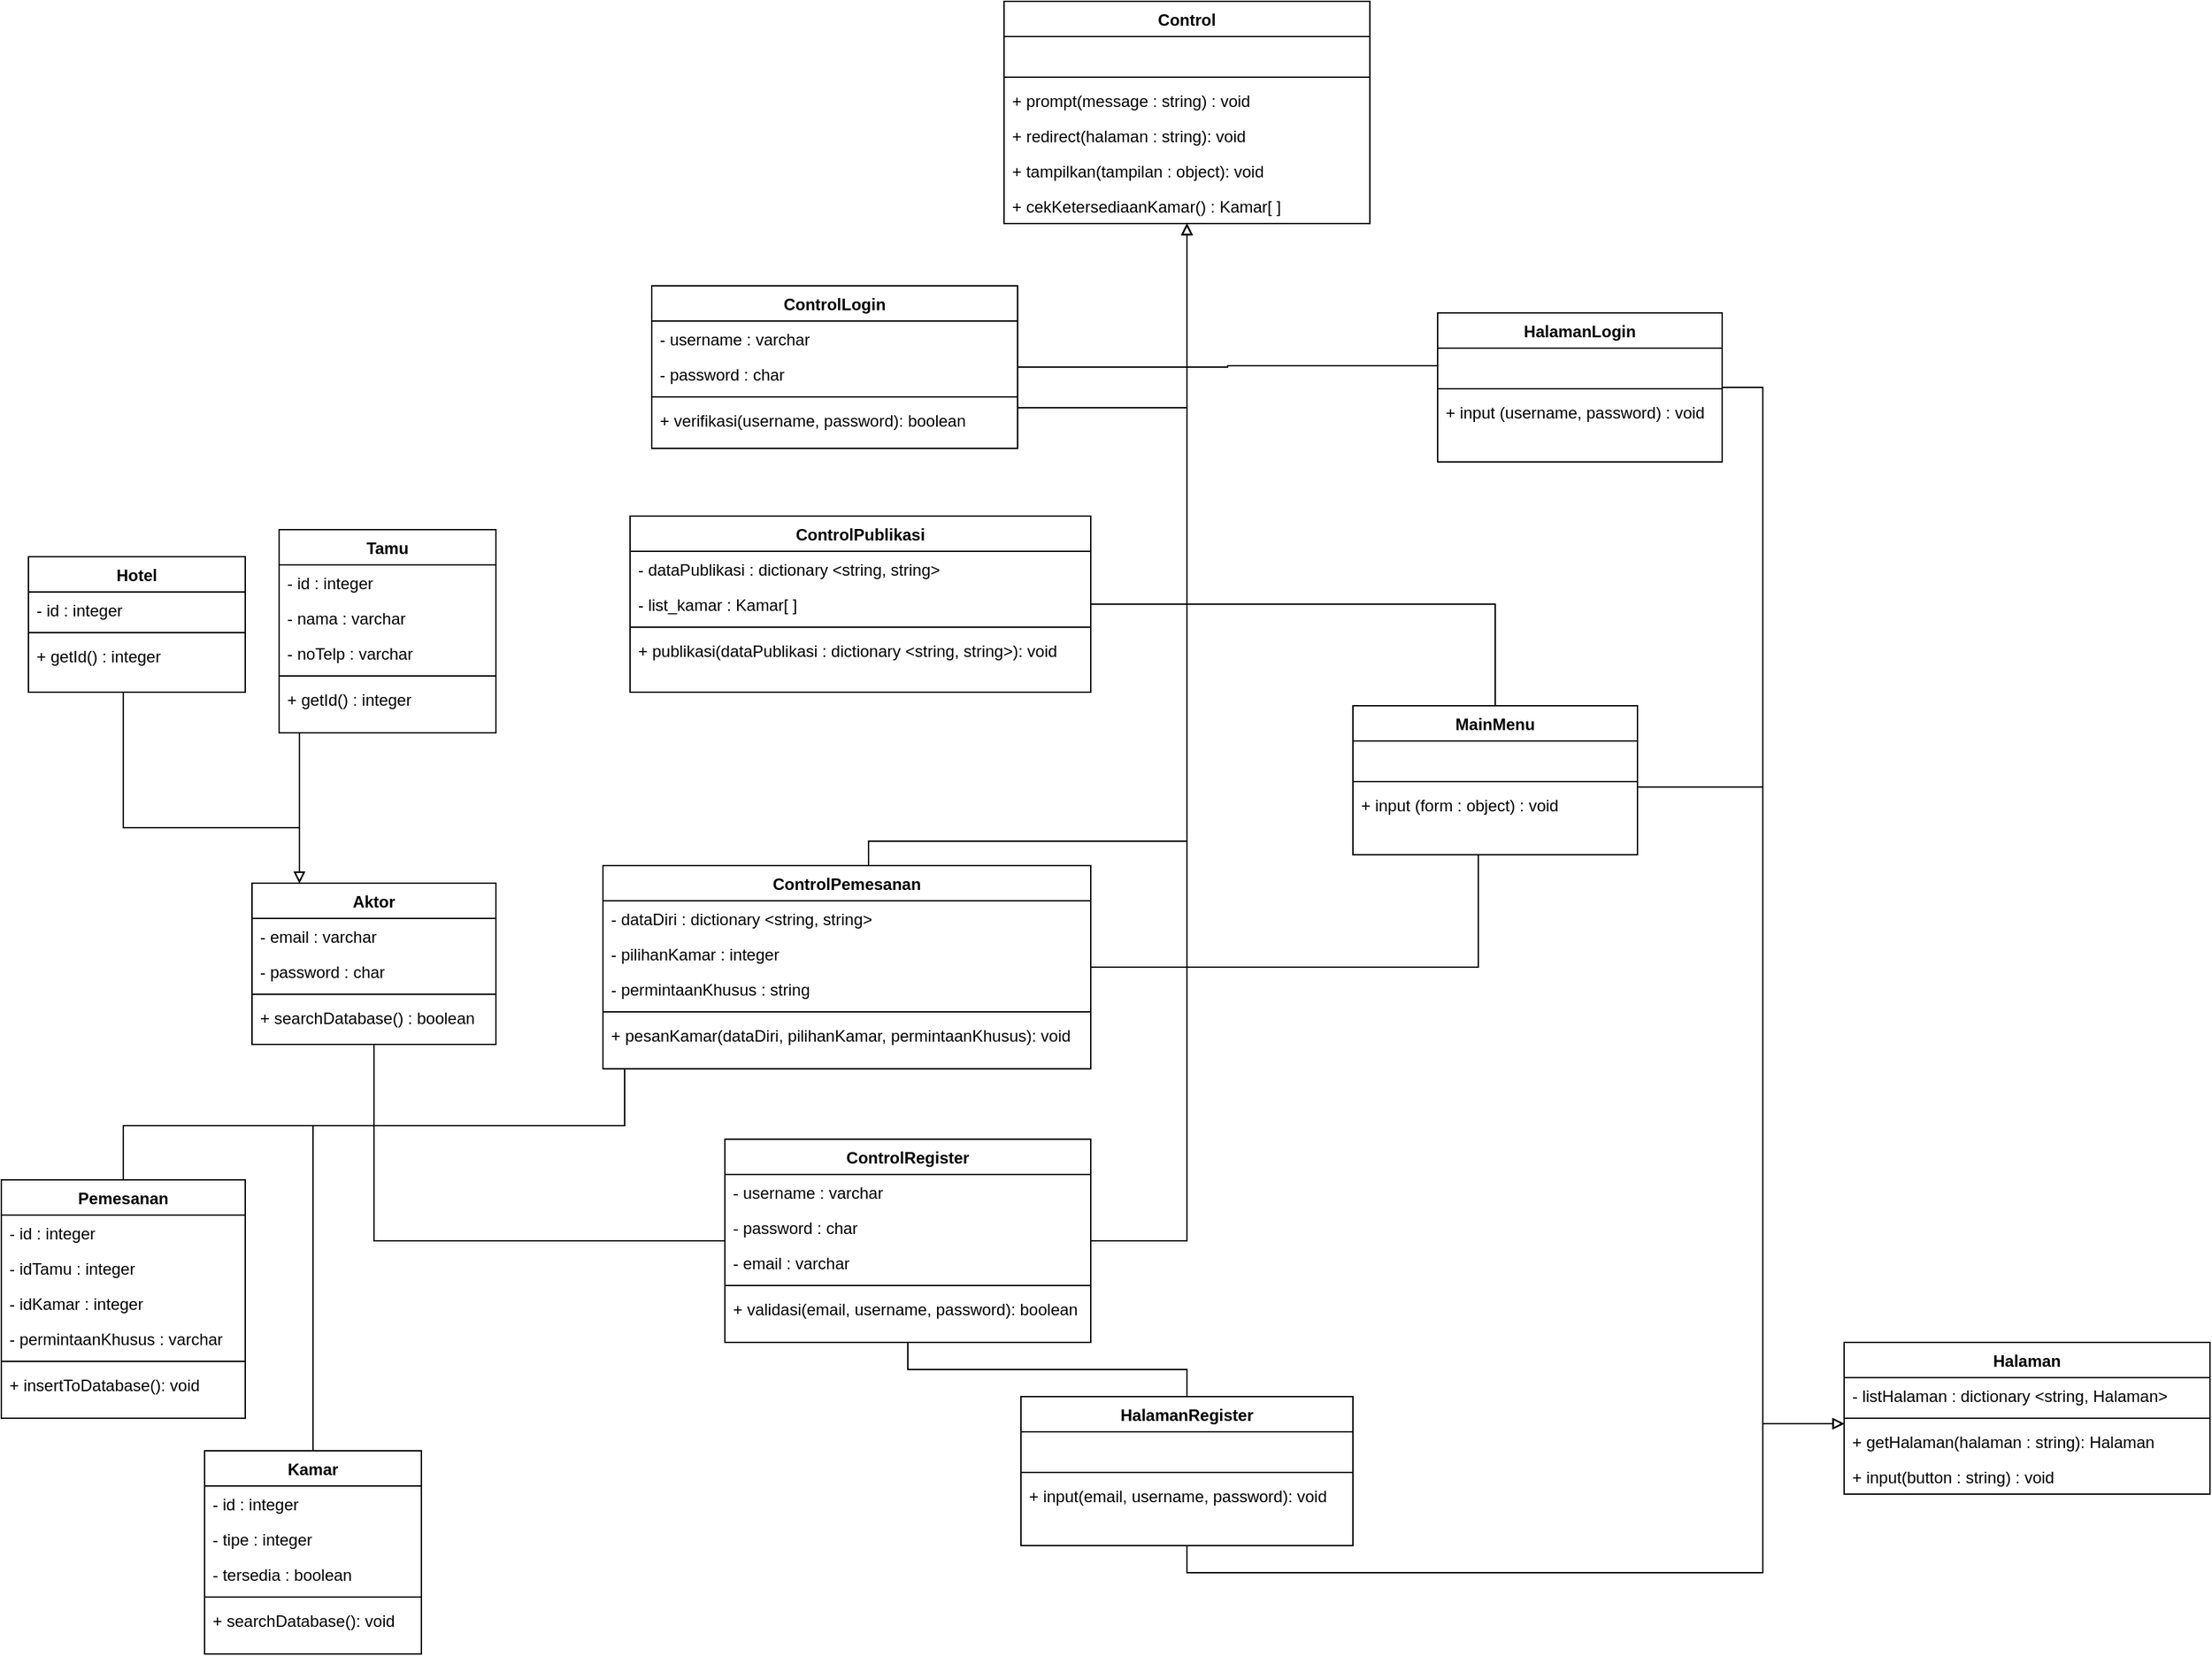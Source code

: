 <mxfile version="17.4.5" type="github">
  <diagram id="C5RBs43oDa-KdzZeNtuy" name="Page-1">
    <mxGraphModel dx="2605" dy="2079" grid="1" gridSize="10" guides="1" tooltips="1" connect="1" arrows="1" fold="1" page="1" pageScale="1" pageWidth="827" pageHeight="1169" math="0" shadow="0">
      <root>
        <mxCell id="WIyWlLk6GJQsqaUBKTNV-0" />
        <mxCell id="WIyWlLk6GJQsqaUBKTNV-1" parent="WIyWlLk6GJQsqaUBKTNV-0" />
        <mxCell id="Z2z3hZjMm0e_o0Y5_epf-26" style="edgeStyle=orthogonalEdgeStyle;rounded=0;orthogonalLoop=1;jettySize=auto;html=1;endArrow=none;endFill=0;" edge="1" parent="WIyWlLk6GJQsqaUBKTNV-1" source="zkfFHV4jXpPFQw0GAbJ--0" target="2ihDt4EkYm3BEc5J18N9-21">
          <mxGeometry relative="1" as="geometry">
            <Array as="points">
              <mxPoint x="65" y="315" />
            </Array>
          </mxGeometry>
        </mxCell>
        <mxCell id="zkfFHV4jXpPFQw0GAbJ--0" value="Aktor" style="swimlane;fontStyle=1;align=center;verticalAlign=top;childLayout=stackLayout;horizontal=1;startSize=26;horizontalStack=0;resizeParent=1;resizeLast=0;collapsible=1;marginBottom=0;rounded=0;shadow=0;strokeWidth=1;" parent="WIyWlLk6GJQsqaUBKTNV-1" vertex="1">
          <mxGeometry x="-25" y="51" width="180" height="119" as="geometry">
            <mxRectangle x="230" y="140" width="160" height="26" as="alternateBounds" />
          </mxGeometry>
        </mxCell>
        <mxCell id="zkfFHV4jXpPFQw0GAbJ--1" value="- email : varchar" style="text;align=left;verticalAlign=top;spacingLeft=4;spacingRight=4;overflow=hidden;rotatable=0;points=[[0,0.5],[1,0.5]];portConstraint=eastwest;" parent="zkfFHV4jXpPFQw0GAbJ--0" vertex="1">
          <mxGeometry y="26" width="180" height="26" as="geometry" />
        </mxCell>
        <mxCell id="zkfFHV4jXpPFQw0GAbJ--2" value="- password : char" style="text;align=left;verticalAlign=top;spacingLeft=4;spacingRight=4;overflow=hidden;rotatable=0;points=[[0,0.5],[1,0.5]];portConstraint=eastwest;rounded=0;shadow=0;html=0;" parent="zkfFHV4jXpPFQw0GAbJ--0" vertex="1">
          <mxGeometry y="52" width="180" height="26" as="geometry" />
        </mxCell>
        <mxCell id="zkfFHV4jXpPFQw0GAbJ--4" value="" style="line;html=1;strokeWidth=1;align=left;verticalAlign=middle;spacingTop=-1;spacingLeft=3;spacingRight=3;rotatable=0;labelPosition=right;points=[];portConstraint=eastwest;" parent="zkfFHV4jXpPFQw0GAbJ--0" vertex="1">
          <mxGeometry y="78" width="180" height="8" as="geometry" />
        </mxCell>
        <mxCell id="zkfFHV4jXpPFQw0GAbJ--5" value="+ searchDatabase() : boolean" style="text;align=left;verticalAlign=top;spacingLeft=4;spacingRight=4;overflow=hidden;rotatable=0;points=[[0,0.5],[1,0.5]];portConstraint=eastwest;" parent="zkfFHV4jXpPFQw0GAbJ--0" vertex="1">
          <mxGeometry y="86" width="180" height="26" as="geometry" />
        </mxCell>
        <mxCell id="2ihDt4EkYm3BEc5J18N9-20" style="edgeStyle=orthogonalEdgeStyle;rounded=0;orthogonalLoop=1;jettySize=auto;html=1;endArrow=block;endFill=0;" parent="WIyWlLk6GJQsqaUBKTNV-1" source="zkfFHV4jXpPFQw0GAbJ--13" target="zkfFHV4jXpPFQw0GAbJ--0" edge="1">
          <mxGeometry relative="1" as="geometry">
            <Array as="points">
              <mxPoint x="10" y="30" />
              <mxPoint x="10" y="30" />
            </Array>
          </mxGeometry>
        </mxCell>
        <mxCell id="zkfFHV4jXpPFQw0GAbJ--13" value="Tamu" style="swimlane;fontStyle=1;align=center;verticalAlign=top;childLayout=stackLayout;horizontal=1;startSize=26;horizontalStack=0;resizeParent=1;resizeLast=0;collapsible=1;marginBottom=0;rounded=0;shadow=0;strokeWidth=1;" parent="WIyWlLk6GJQsqaUBKTNV-1" vertex="1">
          <mxGeometry x="-5" y="-210.0" width="160" height="150" as="geometry">
            <mxRectangle x="340" y="380" width="170" height="26" as="alternateBounds" />
          </mxGeometry>
        </mxCell>
        <mxCell id="zkfFHV4jXpPFQw0GAbJ--14" value="- id : integer" style="text;align=left;verticalAlign=top;spacingLeft=4;spacingRight=4;overflow=hidden;rotatable=0;points=[[0,0.5],[1,0.5]];portConstraint=eastwest;" parent="zkfFHV4jXpPFQw0GAbJ--13" vertex="1">
          <mxGeometry y="26" width="160" height="26" as="geometry" />
        </mxCell>
        <mxCell id="Ca80WvJ0DW5EZiAlUuhT-8" value="- nama : varchar" style="text;align=left;verticalAlign=top;spacingLeft=4;spacingRight=4;overflow=hidden;rotatable=0;points=[[0,0.5],[1,0.5]];portConstraint=eastwest;" parent="zkfFHV4jXpPFQw0GAbJ--13" vertex="1">
          <mxGeometry y="52" width="160" height="26" as="geometry" />
        </mxCell>
        <mxCell id="Ca80WvJ0DW5EZiAlUuhT-2" value="- noTelp : varchar" style="text;align=left;verticalAlign=top;spacingLeft=4;spacingRight=4;overflow=hidden;rotatable=0;points=[[0,0.5],[1,0.5]];portConstraint=eastwest;" parent="zkfFHV4jXpPFQw0GAbJ--13" vertex="1">
          <mxGeometry y="78" width="160" height="26" as="geometry" />
        </mxCell>
        <mxCell id="zkfFHV4jXpPFQw0GAbJ--15" value="" style="line;html=1;strokeWidth=1;align=left;verticalAlign=middle;spacingTop=-1;spacingLeft=3;spacingRight=3;rotatable=0;labelPosition=right;points=[];portConstraint=eastwest;" parent="zkfFHV4jXpPFQw0GAbJ--13" vertex="1">
          <mxGeometry y="104" width="160" height="8" as="geometry" />
        </mxCell>
        <mxCell id="Ca80WvJ0DW5EZiAlUuhT-5" value="+ getId() : integer" style="text;align=left;verticalAlign=top;spacingLeft=4;spacingRight=4;overflow=hidden;rotatable=0;points=[[0,0.5],[1,0.5]];portConstraint=eastwest;" parent="zkfFHV4jXpPFQw0GAbJ--13" vertex="1">
          <mxGeometry y="112" width="160" height="26" as="geometry" />
        </mxCell>
        <mxCell id="Ca80WvJ0DW5EZiAlUuhT-9" value="Hotel" style="swimlane;fontStyle=1;align=center;verticalAlign=top;childLayout=stackLayout;horizontal=1;startSize=26;horizontalStack=0;resizeParent=1;resizeLast=0;collapsible=1;marginBottom=0;rounded=0;shadow=0;strokeWidth=1;" parent="WIyWlLk6GJQsqaUBKTNV-1" vertex="1">
          <mxGeometry x="-190" y="-190" width="160" height="100" as="geometry">
            <mxRectangle x="340" y="380" width="170" height="26" as="alternateBounds" />
          </mxGeometry>
        </mxCell>
        <mxCell id="Ca80WvJ0DW5EZiAlUuhT-10" value="- id : integer" style="text;align=left;verticalAlign=top;spacingLeft=4;spacingRight=4;overflow=hidden;rotatable=0;points=[[0,0.5],[1,0.5]];portConstraint=eastwest;" parent="Ca80WvJ0DW5EZiAlUuhT-9" vertex="1">
          <mxGeometry y="26" width="160" height="26" as="geometry" />
        </mxCell>
        <mxCell id="Ca80WvJ0DW5EZiAlUuhT-14" value="" style="line;html=1;strokeWidth=1;align=left;verticalAlign=middle;spacingTop=-1;spacingLeft=3;spacingRight=3;rotatable=0;labelPosition=right;points=[];portConstraint=eastwest;" parent="Ca80WvJ0DW5EZiAlUuhT-9" vertex="1">
          <mxGeometry y="52" width="160" height="8" as="geometry" />
        </mxCell>
        <mxCell id="Ca80WvJ0DW5EZiAlUuhT-15" value="+ getId() : integer" style="text;align=left;verticalAlign=top;spacingLeft=4;spacingRight=4;overflow=hidden;rotatable=0;points=[[0,0.5],[1,0.5]];portConstraint=eastwest;" parent="Ca80WvJ0DW5EZiAlUuhT-9" vertex="1">
          <mxGeometry y="60" width="160" height="26" as="geometry" />
        </mxCell>
        <mxCell id="2ihDt4EkYm3BEc5J18N9-59" style="edgeStyle=orthogonalEdgeStyle;rounded=0;orthogonalLoop=1;jettySize=auto;html=1;startArrow=none;startFill=0;endArrow=block;endFill=0;" parent="WIyWlLk6GJQsqaUBKTNV-1" source="2ihDt4EkYm3BEc5J18N9-0" target="2ihDt4EkYm3BEc5J18N9-52" edge="1">
          <mxGeometry relative="1" as="geometry">
            <Array as="points">
              <mxPoint x="665" y="-300" />
            </Array>
          </mxGeometry>
        </mxCell>
        <mxCell id="2ihDt4EkYm3BEc5J18N9-0" value="ControlLogin" style="swimlane;fontStyle=1;align=center;verticalAlign=top;childLayout=stackLayout;horizontal=1;startSize=26;horizontalStack=0;resizeParent=1;resizeLast=0;collapsible=1;marginBottom=0;rounded=0;shadow=0;strokeWidth=1;" parent="WIyWlLk6GJQsqaUBKTNV-1" vertex="1">
          <mxGeometry x="270" y="-390" width="270" height="120" as="geometry">
            <mxRectangle x="340" y="380" width="170" height="26" as="alternateBounds" />
          </mxGeometry>
        </mxCell>
        <mxCell id="2ihDt4EkYm3BEc5J18N9-1" value="- username : varchar" style="text;align=left;verticalAlign=top;spacingLeft=4;spacingRight=4;overflow=hidden;rotatable=0;points=[[0,0.5],[1,0.5]];portConstraint=eastwest;" parent="2ihDt4EkYm3BEc5J18N9-0" vertex="1">
          <mxGeometry y="26" width="270" height="26" as="geometry" />
        </mxCell>
        <mxCell id="2ihDt4EkYm3BEc5J18N9-2" value="- password : char" style="text;align=left;verticalAlign=top;spacingLeft=4;spacingRight=4;overflow=hidden;rotatable=0;points=[[0,0.5],[1,0.5]];portConstraint=eastwest;" parent="2ihDt4EkYm3BEc5J18N9-0" vertex="1">
          <mxGeometry y="52" width="270" height="26" as="geometry" />
        </mxCell>
        <mxCell id="2ihDt4EkYm3BEc5J18N9-5" value="" style="line;html=1;strokeWidth=1;align=left;verticalAlign=middle;spacingTop=-1;spacingLeft=3;spacingRight=3;rotatable=0;labelPosition=right;points=[];portConstraint=eastwest;" parent="2ihDt4EkYm3BEc5J18N9-0" vertex="1">
          <mxGeometry y="78" width="270" height="8" as="geometry" />
        </mxCell>
        <mxCell id="2ihDt4EkYm3BEc5J18N9-6" value="+ verifikasi(username, password): boolean" style="text;align=left;verticalAlign=top;spacingLeft=4;spacingRight=4;overflow=hidden;rotatable=0;points=[[0,0.5],[1,0.5]];portConstraint=eastwest;" parent="2ihDt4EkYm3BEc5J18N9-0" vertex="1">
          <mxGeometry y="86" width="270" height="26" as="geometry" />
        </mxCell>
        <mxCell id="2ihDt4EkYm3BEc5J18N9-21" value="ControlRegister" style="swimlane;fontStyle=1;align=center;verticalAlign=top;childLayout=stackLayout;horizontal=1;startSize=26;horizontalStack=0;resizeParent=1;resizeLast=0;collapsible=1;marginBottom=0;rounded=0;shadow=0;strokeWidth=1;" parent="WIyWlLk6GJQsqaUBKTNV-1" vertex="1">
          <mxGeometry x="324" y="240" width="270" height="150" as="geometry">
            <mxRectangle x="340" y="380" width="170" height="26" as="alternateBounds" />
          </mxGeometry>
        </mxCell>
        <mxCell id="2ihDt4EkYm3BEc5J18N9-22" value="- username : varchar" style="text;align=left;verticalAlign=top;spacingLeft=4;spacingRight=4;overflow=hidden;rotatable=0;points=[[0,0.5],[1,0.5]];portConstraint=eastwest;" parent="2ihDt4EkYm3BEc5J18N9-21" vertex="1">
          <mxGeometry y="26" width="270" height="26" as="geometry" />
        </mxCell>
        <mxCell id="2ihDt4EkYm3BEc5J18N9-23" value="- password : char" style="text;align=left;verticalAlign=top;spacingLeft=4;spacingRight=4;overflow=hidden;rotatable=0;points=[[0,0.5],[1,0.5]];portConstraint=eastwest;" parent="2ihDt4EkYm3BEc5J18N9-21" vertex="1">
          <mxGeometry y="52" width="270" height="26" as="geometry" />
        </mxCell>
        <mxCell id="2ihDt4EkYm3BEc5J18N9-82" value="- email : varchar" style="text;align=left;verticalAlign=top;spacingLeft=4;spacingRight=4;overflow=hidden;rotatable=0;points=[[0,0.5],[1,0.5]];portConstraint=eastwest;" parent="2ihDt4EkYm3BEc5J18N9-21" vertex="1">
          <mxGeometry y="78" width="270" height="26" as="geometry" />
        </mxCell>
        <mxCell id="2ihDt4EkYm3BEc5J18N9-24" value="" style="line;html=1;strokeWidth=1;align=left;verticalAlign=middle;spacingTop=-1;spacingLeft=3;spacingRight=3;rotatable=0;labelPosition=right;points=[];portConstraint=eastwest;" parent="2ihDt4EkYm3BEc5J18N9-21" vertex="1">
          <mxGeometry y="104" width="270" height="8" as="geometry" />
        </mxCell>
        <mxCell id="2ihDt4EkYm3BEc5J18N9-25" value="+ validasi(email, username, password): boolean" style="text;align=left;verticalAlign=top;spacingLeft=4;spacingRight=4;overflow=hidden;rotatable=0;points=[[0,0.5],[1,0.5]];portConstraint=eastwest;" parent="2ihDt4EkYm3BEc5J18N9-21" vertex="1">
          <mxGeometry y="112" width="270" height="26" as="geometry" />
        </mxCell>
        <mxCell id="2ihDt4EkYm3BEc5J18N9-28" value="Halaman" style="swimlane;fontStyle=1;align=center;verticalAlign=top;childLayout=stackLayout;horizontal=1;startSize=26;horizontalStack=0;resizeParent=1;resizeLast=0;collapsible=1;marginBottom=0;rounded=0;shadow=0;strokeWidth=1;" parent="WIyWlLk6GJQsqaUBKTNV-1" vertex="1">
          <mxGeometry x="1150" y="390" width="270" height="112" as="geometry">
            <mxRectangle x="340" y="380" width="170" height="26" as="alternateBounds" />
          </mxGeometry>
        </mxCell>
        <mxCell id="2ihDt4EkYm3BEc5J18N9-29" value="- listHalaman : dictionary &lt;string, Halaman&gt;" style="text;align=left;verticalAlign=top;spacingLeft=4;spacingRight=4;overflow=hidden;rotatable=0;points=[[0,0.5],[1,0.5]];portConstraint=eastwest;" parent="2ihDt4EkYm3BEc5J18N9-28" vertex="1">
          <mxGeometry y="26" width="270" height="26" as="geometry" />
        </mxCell>
        <mxCell id="2ihDt4EkYm3BEc5J18N9-31" value="" style="line;html=1;strokeWidth=1;align=left;verticalAlign=middle;spacingTop=-1;spacingLeft=3;spacingRight=3;rotatable=0;labelPosition=right;points=[];portConstraint=eastwest;" parent="2ihDt4EkYm3BEc5J18N9-28" vertex="1">
          <mxGeometry y="52" width="270" height="8" as="geometry" />
        </mxCell>
        <mxCell id="2ihDt4EkYm3BEc5J18N9-32" value="+ getHalaman(halaman : string): Halaman" style="text;align=left;verticalAlign=top;spacingLeft=4;spacingRight=4;overflow=hidden;rotatable=0;points=[[0,0.5],[1,0.5]];portConstraint=eastwest;" parent="2ihDt4EkYm3BEc5J18N9-28" vertex="1">
          <mxGeometry y="60" width="270" height="26" as="geometry" />
        </mxCell>
        <mxCell id="Z2z3hZjMm0e_o0Y5_epf-3" value="+ input(button : string) : void" style="text;align=left;verticalAlign=top;spacingLeft=4;spacingRight=4;overflow=hidden;rotatable=0;points=[[0,0.5],[1,0.5]];portConstraint=eastwest;" vertex="1" parent="2ihDt4EkYm3BEc5J18N9-28">
          <mxGeometry y="86" width="270" height="26" as="geometry" />
        </mxCell>
        <mxCell id="Z2z3hZjMm0e_o0Y5_epf-34" style="edgeStyle=orthogonalEdgeStyle;rounded=0;orthogonalLoop=1;jettySize=auto;html=1;endArrow=block;endFill=0;" edge="1" parent="WIyWlLk6GJQsqaUBKTNV-1" source="2ihDt4EkYm3BEc5J18N9-36" target="2ihDt4EkYm3BEc5J18N9-28">
          <mxGeometry relative="1" as="geometry">
            <Array as="points">
              <mxPoint x="1090" y="-315" />
              <mxPoint x="1090" y="450" />
            </Array>
          </mxGeometry>
        </mxCell>
        <mxCell id="2ihDt4EkYm3BEc5J18N9-36" value="HalamanLogin" style="swimlane;fontStyle=1;align=center;verticalAlign=top;childLayout=stackLayout;horizontal=1;startSize=26;horizontalStack=0;resizeParent=1;resizeLast=0;collapsible=1;marginBottom=0;rounded=0;shadow=0;strokeWidth=1;" parent="WIyWlLk6GJQsqaUBKTNV-1" vertex="1">
          <mxGeometry x="850" y="-370" width="210" height="110" as="geometry">
            <mxRectangle x="340" y="380" width="170" height="26" as="alternateBounds" />
          </mxGeometry>
        </mxCell>
        <mxCell id="2ihDt4EkYm3BEc5J18N9-37" value=" " style="text;align=left;verticalAlign=top;spacingLeft=4;spacingRight=4;overflow=hidden;rotatable=0;points=[[0,0.5],[1,0.5]];portConstraint=eastwest;" parent="2ihDt4EkYm3BEc5J18N9-36" vertex="1">
          <mxGeometry y="26" width="210" height="26" as="geometry" />
        </mxCell>
        <mxCell id="2ihDt4EkYm3BEc5J18N9-38" value="" style="line;html=1;strokeWidth=1;align=left;verticalAlign=middle;spacingTop=-1;spacingLeft=3;spacingRight=3;rotatable=0;labelPosition=right;points=[];portConstraint=eastwest;" parent="2ihDt4EkYm3BEc5J18N9-36" vertex="1">
          <mxGeometry y="52" width="210" height="8" as="geometry" />
        </mxCell>
        <mxCell id="2ihDt4EkYm3BEc5J18N9-39" value="+ input (username, password) : void" style="text;align=left;verticalAlign=top;spacingLeft=4;spacingRight=4;overflow=hidden;rotatable=0;points=[[0,0.5],[1,0.5]];portConstraint=eastwest;" parent="2ihDt4EkYm3BEc5J18N9-36" vertex="1">
          <mxGeometry y="60" width="210" height="26" as="geometry" />
        </mxCell>
        <mxCell id="2ihDt4EkYm3BEc5J18N9-45" style="edgeStyle=orthogonalEdgeStyle;rounded=0;orthogonalLoop=1;jettySize=auto;html=1;startArrow=block;startFill=0;endArrow=none;endFill=0;" parent="WIyWlLk6GJQsqaUBKTNV-1" source="2ihDt4EkYm3BEc5J18N9-28" target="Z2z3hZjMm0e_o0Y5_epf-8" edge="1">
          <mxGeometry relative="1" as="geometry">
            <mxPoint x="1385" y="350" as="targetPoint" />
            <mxPoint x="1170" y="570" as="sourcePoint" />
            <Array as="points">
              <mxPoint x="1090" y="450" />
              <mxPoint x="1090" y="560" />
              <mxPoint x="665" y="560" />
            </Array>
          </mxGeometry>
        </mxCell>
        <mxCell id="2ihDt4EkYm3BEc5J18N9-50" style="edgeStyle=orthogonalEdgeStyle;rounded=0;orthogonalLoop=1;jettySize=auto;html=1;startArrow=block;startFill=0;endArrow=none;endFill=0;" parent="WIyWlLk6GJQsqaUBKTNV-1" source="2ihDt4EkYm3BEc5J18N9-28" target="Z2z3hZjMm0e_o0Y5_epf-4" edge="1">
          <mxGeometry relative="1" as="geometry">
            <mxPoint x="1205" y="350" as="targetPoint" />
            <mxPoint x="1210" y="540" as="sourcePoint" />
            <Array as="points">
              <mxPoint x="1090" y="450" />
              <mxPoint x="1090" y="-20" />
            </Array>
          </mxGeometry>
        </mxCell>
        <mxCell id="2ihDt4EkYm3BEc5J18N9-52" value="Control" style="swimlane;fontStyle=1;align=center;verticalAlign=top;childLayout=stackLayout;horizontal=1;startSize=26;horizontalStack=0;resizeParent=1;resizeLast=0;collapsible=1;marginBottom=0;rounded=0;shadow=0;strokeWidth=1;" parent="WIyWlLk6GJQsqaUBKTNV-1" vertex="1">
          <mxGeometry x="530" y="-600" width="270" height="164" as="geometry">
            <mxRectangle x="340" y="380" width="170" height="26" as="alternateBounds" />
          </mxGeometry>
        </mxCell>
        <mxCell id="2ihDt4EkYm3BEc5J18N9-53" value=" " style="text;align=left;verticalAlign=top;spacingLeft=4;spacingRight=4;overflow=hidden;rotatable=0;points=[[0,0.5],[1,0.5]];portConstraint=eastwest;" parent="2ihDt4EkYm3BEc5J18N9-52" vertex="1">
          <mxGeometry y="26" width="270" height="26" as="geometry" />
        </mxCell>
        <mxCell id="2ihDt4EkYm3BEc5J18N9-55" value="" style="line;html=1;strokeWidth=1;align=left;verticalAlign=middle;spacingTop=-1;spacingLeft=3;spacingRight=3;rotatable=0;labelPosition=right;points=[];portConstraint=eastwest;" parent="2ihDt4EkYm3BEc5J18N9-52" vertex="1">
          <mxGeometry y="52" width="270" height="8" as="geometry" />
        </mxCell>
        <mxCell id="2ihDt4EkYm3BEc5J18N9-57" value="+ prompt(message : string) : void" style="text;align=left;verticalAlign=top;spacingLeft=4;spacingRight=4;overflow=hidden;rotatable=0;points=[[0,0.5],[1,0.5]];portConstraint=eastwest;" parent="2ihDt4EkYm3BEc5J18N9-52" vertex="1">
          <mxGeometry y="60" width="270" height="26" as="geometry" />
        </mxCell>
        <mxCell id="Z2z3hZjMm0e_o0Y5_epf-1" value="+ redirect(halaman : string): void" style="text;align=left;verticalAlign=top;spacingLeft=4;spacingRight=4;overflow=hidden;rotatable=0;points=[[0,0.5],[1,0.5]];portConstraint=eastwest;" vertex="1" parent="2ihDt4EkYm3BEc5J18N9-52">
          <mxGeometry y="86" width="270" height="26" as="geometry" />
        </mxCell>
        <mxCell id="Z2z3hZjMm0e_o0Y5_epf-0" value="+ tampilkan(tampilan : object): void" style="text;align=left;verticalAlign=top;spacingLeft=4;spacingRight=4;overflow=hidden;rotatable=0;points=[[0,0.5],[1,0.5]];portConstraint=eastwest;" vertex="1" parent="2ihDt4EkYm3BEc5J18N9-52">
          <mxGeometry y="112" width="270" height="26" as="geometry" />
        </mxCell>
        <mxCell id="2ihDt4EkYm3BEc5J18N9-58" value="+ cekKetersediaanKamar() : Kamar[ ]" style="text;align=left;verticalAlign=top;spacingLeft=4;spacingRight=4;overflow=hidden;rotatable=0;points=[[0,0.5],[1,0.5]];portConstraint=eastwest;" parent="2ihDt4EkYm3BEc5J18N9-52" vertex="1">
          <mxGeometry y="138" width="270" height="26" as="geometry" />
        </mxCell>
        <mxCell id="Z2z3hZjMm0e_o0Y5_epf-36" style="edgeStyle=elbowEdgeStyle;rounded=0;orthogonalLoop=1;jettySize=auto;elbow=vertical;html=1;endArrow=none;endFill=0;" edge="1" parent="WIyWlLk6GJQsqaUBKTNV-1" source="2ihDt4EkYm3BEc5J18N9-60" target="Z2z3hZjMm0e_o0Y5_epf-20">
          <mxGeometry relative="1" as="geometry">
            <Array as="points">
              <mxPoint x="250" y="230" />
              <mxPoint x="170" y="550" />
              <mxPoint x="240" y="350" />
              <mxPoint x="280" y="220" />
              <mxPoint x="240" y="220" />
            </Array>
          </mxGeometry>
        </mxCell>
        <mxCell id="Z2z3hZjMm0e_o0Y5_epf-37" style="edgeStyle=elbowEdgeStyle;rounded=0;orthogonalLoop=1;jettySize=auto;elbow=vertical;html=1;endArrow=none;endFill=0;" edge="1" parent="WIyWlLk6GJQsqaUBKTNV-1" source="2ihDt4EkYm3BEc5J18N9-60" target="Z2z3hZjMm0e_o0Y5_epf-13">
          <mxGeometry relative="1" as="geometry">
            <Array as="points">
              <mxPoint x="250" y="230" />
              <mxPoint x="210" y="230" />
              <mxPoint x="240" y="350" />
              <mxPoint x="50" y="350" />
              <mxPoint x="280" y="220" />
              <mxPoint x="50" y="340" />
              <mxPoint x="230" y="220" />
            </Array>
          </mxGeometry>
        </mxCell>
        <mxCell id="2ihDt4EkYm3BEc5J18N9-60" value="ControlPemesanan" style="swimlane;fontStyle=1;align=center;verticalAlign=top;childLayout=stackLayout;horizontal=1;startSize=26;horizontalStack=0;resizeParent=1;resizeLast=0;collapsible=1;marginBottom=0;rounded=0;shadow=0;strokeWidth=1;" parent="WIyWlLk6GJQsqaUBKTNV-1" vertex="1">
          <mxGeometry x="234" y="38" width="360" height="150" as="geometry">
            <mxRectangle x="340" y="380" width="170" height="26" as="alternateBounds" />
          </mxGeometry>
        </mxCell>
        <mxCell id="2ihDt4EkYm3BEc5J18N9-61" value="- dataDiri : dictionary &lt;string, string&gt;" style="text;align=left;verticalAlign=top;spacingLeft=4;spacingRight=4;overflow=hidden;rotatable=0;points=[[0,0.5],[1,0.5]];portConstraint=eastwest;" parent="2ihDt4EkYm3BEc5J18N9-60" vertex="1">
          <mxGeometry y="26" width="360" height="26" as="geometry" />
        </mxCell>
        <mxCell id="2ihDt4EkYm3BEc5J18N9-62" value="- pilihanKamar : integer" style="text;align=left;verticalAlign=top;spacingLeft=4;spacingRight=4;overflow=hidden;rotatable=0;points=[[0,0.5],[1,0.5]];portConstraint=eastwest;" parent="2ihDt4EkYm3BEc5J18N9-60" vertex="1">
          <mxGeometry y="52" width="360" height="26" as="geometry" />
        </mxCell>
        <mxCell id="Z2z3hZjMm0e_o0Y5_epf-2" value="- permintaanKhusus : string" style="text;align=left;verticalAlign=top;spacingLeft=4;spacingRight=4;overflow=hidden;rotatable=0;points=[[0,0.5],[1,0.5]];portConstraint=eastwest;" vertex="1" parent="2ihDt4EkYm3BEc5J18N9-60">
          <mxGeometry y="78" width="360" height="26" as="geometry" />
        </mxCell>
        <mxCell id="2ihDt4EkYm3BEc5J18N9-63" value="" style="line;html=1;strokeWidth=1;align=left;verticalAlign=middle;spacingTop=-1;spacingLeft=3;spacingRight=3;rotatable=0;labelPosition=right;points=[];portConstraint=eastwest;" parent="2ihDt4EkYm3BEc5J18N9-60" vertex="1">
          <mxGeometry y="104" width="360" height="8" as="geometry" />
        </mxCell>
        <mxCell id="2ihDt4EkYm3BEc5J18N9-64" value="+ pesanKamar(dataDiri, pilihanKamar, permintaanKhusus): void" style="text;align=left;verticalAlign=top;spacingLeft=4;spacingRight=4;overflow=hidden;rotatable=0;points=[[0,0.5],[1,0.5]];portConstraint=eastwest;" parent="2ihDt4EkYm3BEc5J18N9-60" vertex="1">
          <mxGeometry y="112" width="360" height="26" as="geometry" />
        </mxCell>
        <mxCell id="2ihDt4EkYm3BEc5J18N9-67" style="edgeStyle=orthogonalEdgeStyle;rounded=0;orthogonalLoop=1;jettySize=auto;html=1;startArrow=none;startFill=0;endArrow=block;endFill=0;" parent="WIyWlLk6GJQsqaUBKTNV-1" source="2ihDt4EkYm3BEc5J18N9-21" target="2ihDt4EkYm3BEc5J18N9-52" edge="1">
          <mxGeometry relative="1" as="geometry">
            <mxPoint x="405.059" y="130" as="sourcePoint" />
            <mxPoint x="660" y="82.5" as="targetPoint" />
            <Array as="points">
              <mxPoint x="665" y="315" />
            </Array>
          </mxGeometry>
        </mxCell>
        <mxCell id="2ihDt4EkYm3BEc5J18N9-70" style="edgeStyle=orthogonalEdgeStyle;rounded=0;orthogonalLoop=1;jettySize=auto;html=1;startArrow=none;startFill=0;endArrow=block;endFill=0;" parent="WIyWlLk6GJQsqaUBKTNV-1" source="2ihDt4EkYm3BEc5J18N9-60" target="2ihDt4EkYm3BEc5J18N9-52" edge="1">
          <mxGeometry relative="1" as="geometry">
            <mxPoint x="702" y="130" as="sourcePoint" />
            <mxPoint x="660" y="82.5" as="targetPoint" />
            <Array as="points">
              <mxPoint x="430" y="20" />
              <mxPoint x="665" y="20" />
            </Array>
          </mxGeometry>
        </mxCell>
        <mxCell id="Z2z3hZjMm0e_o0Y5_epf-33" style="edgeStyle=orthogonalEdgeStyle;rounded=0;orthogonalLoop=1;jettySize=auto;html=1;endArrow=none;endFill=0;" edge="1" parent="WIyWlLk6GJQsqaUBKTNV-1" source="2ihDt4EkYm3BEc5J18N9-72" target="Z2z3hZjMm0e_o0Y5_epf-4">
          <mxGeometry relative="1" as="geometry" />
        </mxCell>
        <mxCell id="2ihDt4EkYm3BEc5J18N9-72" value="ControlPublikasi" style="swimlane;fontStyle=1;align=center;verticalAlign=top;childLayout=stackLayout;horizontal=1;startSize=26;horizontalStack=0;resizeParent=1;resizeLast=0;collapsible=1;marginBottom=0;rounded=0;shadow=0;strokeWidth=1;" parent="WIyWlLk6GJQsqaUBKTNV-1" vertex="1">
          <mxGeometry x="254" y="-220" width="340" height="130" as="geometry">
            <mxRectangle x="340" y="380" width="170" height="26" as="alternateBounds" />
          </mxGeometry>
        </mxCell>
        <mxCell id="2ihDt4EkYm3BEc5J18N9-73" value="- dataPublikasi : dictionary &lt;string, string&gt;" style="text;align=left;verticalAlign=top;spacingLeft=4;spacingRight=4;overflow=hidden;rotatable=0;points=[[0,0.5],[1,0.5]];portConstraint=eastwest;" parent="2ihDt4EkYm3BEc5J18N9-72" vertex="1">
          <mxGeometry y="26" width="340" height="26" as="geometry" />
        </mxCell>
        <mxCell id="2ihDt4EkYm3BEc5J18N9-74" value="- list_kamar : Kamar[ ]" style="text;align=left;verticalAlign=top;spacingLeft=4;spacingRight=4;overflow=hidden;rotatable=0;points=[[0,0.5],[1,0.5]];portConstraint=eastwest;" parent="2ihDt4EkYm3BEc5J18N9-72" vertex="1">
          <mxGeometry y="52" width="340" height="26" as="geometry" />
        </mxCell>
        <mxCell id="2ihDt4EkYm3BEc5J18N9-75" value="" style="line;html=1;strokeWidth=1;align=left;verticalAlign=middle;spacingTop=-1;spacingLeft=3;spacingRight=3;rotatable=0;labelPosition=right;points=[];portConstraint=eastwest;" parent="2ihDt4EkYm3BEc5J18N9-72" vertex="1">
          <mxGeometry y="78" width="340" height="8" as="geometry" />
        </mxCell>
        <mxCell id="2ihDt4EkYm3BEc5J18N9-77" value="+ publikasi(dataPublikasi : dictionary &lt;string, string&gt;): void" style="text;align=left;verticalAlign=top;spacingLeft=4;spacingRight=4;overflow=hidden;rotatable=0;points=[[0,0.5],[1,0.5]];portConstraint=eastwest;" parent="2ihDt4EkYm3BEc5J18N9-72" vertex="1">
          <mxGeometry y="86" width="340" height="26" as="geometry" />
        </mxCell>
        <mxCell id="2ihDt4EkYm3BEc5J18N9-79" style="edgeStyle=orthogonalEdgeStyle;rounded=0;orthogonalLoop=1;jettySize=auto;html=1;startArrow=none;startFill=0;endArrow=block;endFill=0;" parent="WIyWlLk6GJQsqaUBKTNV-1" source="2ihDt4EkYm3BEc5J18N9-72" target="2ihDt4EkYm3BEc5J18N9-52" edge="1">
          <mxGeometry relative="1" as="geometry">
            <mxPoint x="910" y="0.5" as="sourcePoint" />
            <mxPoint x="795" y="0.5" as="targetPoint" />
            <Array as="points">
              <mxPoint x="665" y="-155" />
            </Array>
          </mxGeometry>
        </mxCell>
        <mxCell id="Z2z3hZjMm0e_o0Y5_epf-31" style="edgeStyle=orthogonalEdgeStyle;rounded=0;orthogonalLoop=1;jettySize=auto;html=1;endArrow=none;endFill=0;" edge="1" parent="WIyWlLk6GJQsqaUBKTNV-1" source="Z2z3hZjMm0e_o0Y5_epf-4" target="2ihDt4EkYm3BEc5J18N9-60">
          <mxGeometry relative="1" as="geometry">
            <Array as="points">
              <mxPoint x="880" y="113" />
            </Array>
          </mxGeometry>
        </mxCell>
        <mxCell id="Z2z3hZjMm0e_o0Y5_epf-4" value="MainMenu" style="swimlane;fontStyle=1;align=center;verticalAlign=top;childLayout=stackLayout;horizontal=1;startSize=26;horizontalStack=0;resizeParent=1;resizeLast=0;collapsible=1;marginBottom=0;rounded=0;shadow=0;strokeWidth=1;" vertex="1" parent="WIyWlLk6GJQsqaUBKTNV-1">
          <mxGeometry x="787.5" y="-80" width="210" height="110" as="geometry">
            <mxRectangle x="340" y="380" width="170" height="26" as="alternateBounds" />
          </mxGeometry>
        </mxCell>
        <mxCell id="Z2z3hZjMm0e_o0Y5_epf-5" value=" " style="text;align=left;verticalAlign=top;spacingLeft=4;spacingRight=4;overflow=hidden;rotatable=0;points=[[0,0.5],[1,0.5]];portConstraint=eastwest;" vertex="1" parent="Z2z3hZjMm0e_o0Y5_epf-4">
          <mxGeometry y="26" width="210" height="26" as="geometry" />
        </mxCell>
        <mxCell id="Z2z3hZjMm0e_o0Y5_epf-6" value="" style="line;html=1;strokeWidth=1;align=left;verticalAlign=middle;spacingTop=-1;spacingLeft=3;spacingRight=3;rotatable=0;labelPosition=right;points=[];portConstraint=eastwest;" vertex="1" parent="Z2z3hZjMm0e_o0Y5_epf-4">
          <mxGeometry y="52" width="210" height="8" as="geometry" />
        </mxCell>
        <mxCell id="Z2z3hZjMm0e_o0Y5_epf-7" value="+ input (form : object) : void" style="text;align=left;verticalAlign=top;spacingLeft=4;spacingRight=4;overflow=hidden;rotatable=0;points=[[0,0.5],[1,0.5]];portConstraint=eastwest;" vertex="1" parent="Z2z3hZjMm0e_o0Y5_epf-4">
          <mxGeometry y="60" width="210" height="26" as="geometry" />
        </mxCell>
        <mxCell id="Z2z3hZjMm0e_o0Y5_epf-30" style="edgeStyle=orthogonalEdgeStyle;rounded=0;orthogonalLoop=1;jettySize=auto;html=1;endArrow=none;endFill=0;" edge="1" parent="WIyWlLk6GJQsqaUBKTNV-1" source="Z2z3hZjMm0e_o0Y5_epf-8" target="2ihDt4EkYm3BEc5J18N9-21">
          <mxGeometry relative="1" as="geometry" />
        </mxCell>
        <mxCell id="Z2z3hZjMm0e_o0Y5_epf-8" value="HalamanRegister" style="swimlane;fontStyle=1;align=center;verticalAlign=top;childLayout=stackLayout;horizontal=1;startSize=26;horizontalStack=0;resizeParent=1;resizeLast=0;collapsible=1;marginBottom=0;rounded=0;shadow=0;strokeWidth=1;" vertex="1" parent="WIyWlLk6GJQsqaUBKTNV-1">
          <mxGeometry x="542.5" y="430" width="245" height="110" as="geometry">
            <mxRectangle x="340" y="380" width="170" height="26" as="alternateBounds" />
          </mxGeometry>
        </mxCell>
        <mxCell id="Z2z3hZjMm0e_o0Y5_epf-9" value=" " style="text;align=left;verticalAlign=top;spacingLeft=4;spacingRight=4;overflow=hidden;rotatable=0;points=[[0,0.5],[1,0.5]];portConstraint=eastwest;" vertex="1" parent="Z2z3hZjMm0e_o0Y5_epf-8">
          <mxGeometry y="26" width="245" height="26" as="geometry" />
        </mxCell>
        <mxCell id="Z2z3hZjMm0e_o0Y5_epf-10" value="" style="line;html=1;strokeWidth=1;align=left;verticalAlign=middle;spacingTop=-1;spacingLeft=3;spacingRight=3;rotatable=0;labelPosition=right;points=[];portConstraint=eastwest;" vertex="1" parent="Z2z3hZjMm0e_o0Y5_epf-8">
          <mxGeometry y="52" width="245" height="8" as="geometry" />
        </mxCell>
        <mxCell id="Z2z3hZjMm0e_o0Y5_epf-11" value="+ input(email, username, password): void" style="text;align=left;verticalAlign=top;spacingLeft=4;spacingRight=4;overflow=hidden;rotatable=0;points=[[0,0.5],[1,0.5]];portConstraint=eastwest;" vertex="1" parent="Z2z3hZjMm0e_o0Y5_epf-8">
          <mxGeometry y="60" width="245" height="26" as="geometry" />
        </mxCell>
        <mxCell id="Z2z3hZjMm0e_o0Y5_epf-13" value="Pemesanan" style="swimlane;fontStyle=1;align=center;verticalAlign=top;childLayout=stackLayout;horizontal=1;startSize=26;horizontalStack=0;resizeParent=1;resizeLast=0;collapsible=1;marginBottom=0;rounded=0;shadow=0;strokeWidth=1;" vertex="1" parent="WIyWlLk6GJQsqaUBKTNV-1">
          <mxGeometry x="-210" y="270" width="180" height="176" as="geometry">
            <mxRectangle x="550" y="140" width="160" height="26" as="alternateBounds" />
          </mxGeometry>
        </mxCell>
        <mxCell id="Z2z3hZjMm0e_o0Y5_epf-14" value="- id : integer" style="text;align=left;verticalAlign=top;spacingLeft=4;spacingRight=4;overflow=hidden;rotatable=0;points=[[0,0.5],[1,0.5]];portConstraint=eastwest;" vertex="1" parent="Z2z3hZjMm0e_o0Y5_epf-13">
          <mxGeometry y="26" width="180" height="26" as="geometry" />
        </mxCell>
        <mxCell id="Z2z3hZjMm0e_o0Y5_epf-15" value="- idTamu : integer" style="text;align=left;verticalAlign=top;spacingLeft=4;spacingRight=4;overflow=hidden;rotatable=0;points=[[0,0.5],[1,0.5]];portConstraint=eastwest;rounded=0;shadow=0;html=0;" vertex="1" parent="Z2z3hZjMm0e_o0Y5_epf-13">
          <mxGeometry y="52" width="180" height="26" as="geometry" />
        </mxCell>
        <mxCell id="Z2z3hZjMm0e_o0Y5_epf-16" value="- idKamar : integer" style="text;align=left;verticalAlign=top;spacingLeft=4;spacingRight=4;overflow=hidden;rotatable=0;points=[[0,0.5],[1,0.5]];portConstraint=eastwest;rounded=0;shadow=0;html=0;" vertex="1" parent="Z2z3hZjMm0e_o0Y5_epf-13">
          <mxGeometry y="78" width="180" height="26" as="geometry" />
        </mxCell>
        <mxCell id="Z2z3hZjMm0e_o0Y5_epf-17" value="- permintaanKhusus : varchar" style="text;align=left;verticalAlign=top;spacingLeft=4;spacingRight=4;overflow=hidden;rotatable=0;points=[[0,0.5],[1,0.5]];portConstraint=eastwest;rounded=0;shadow=0;html=0;" vertex="1" parent="Z2z3hZjMm0e_o0Y5_epf-13">
          <mxGeometry y="104" width="180" height="26" as="geometry" />
        </mxCell>
        <mxCell id="Z2z3hZjMm0e_o0Y5_epf-18" value="" style="line;html=1;strokeWidth=1;align=left;verticalAlign=middle;spacingTop=-1;spacingLeft=3;spacingRight=3;rotatable=0;labelPosition=right;points=[];portConstraint=eastwest;" vertex="1" parent="Z2z3hZjMm0e_o0Y5_epf-13">
          <mxGeometry y="130" width="180" height="8" as="geometry" />
        </mxCell>
        <mxCell id="Z2z3hZjMm0e_o0Y5_epf-19" value="+ insertToDatabase(): void" style="text;align=left;verticalAlign=top;spacingLeft=4;spacingRight=4;overflow=hidden;rotatable=0;points=[[0,0.5],[1,0.5]];portConstraint=eastwest;" vertex="1" parent="Z2z3hZjMm0e_o0Y5_epf-13">
          <mxGeometry y="138" width="180" height="26" as="geometry" />
        </mxCell>
        <mxCell id="Z2z3hZjMm0e_o0Y5_epf-20" value="Kamar" style="swimlane;fontStyle=1;align=center;verticalAlign=top;childLayout=stackLayout;horizontal=1;startSize=26;horizontalStack=0;resizeParent=1;resizeLast=0;collapsible=1;marginBottom=0;rounded=0;shadow=0;strokeWidth=1;" vertex="1" parent="WIyWlLk6GJQsqaUBKTNV-1">
          <mxGeometry x="-60" y="470" width="160" height="150" as="geometry">
            <mxRectangle x="550" y="140" width="160" height="26" as="alternateBounds" />
          </mxGeometry>
        </mxCell>
        <mxCell id="Z2z3hZjMm0e_o0Y5_epf-21" value="- id : integer" style="text;align=left;verticalAlign=top;spacingLeft=4;spacingRight=4;overflow=hidden;rotatable=0;points=[[0,0.5],[1,0.5]];portConstraint=eastwest;" vertex="1" parent="Z2z3hZjMm0e_o0Y5_epf-20">
          <mxGeometry y="26" width="160" height="26" as="geometry" />
        </mxCell>
        <mxCell id="Z2z3hZjMm0e_o0Y5_epf-22" value="- tipe : integer" style="text;align=left;verticalAlign=top;spacingLeft=4;spacingRight=4;overflow=hidden;rotatable=0;points=[[0,0.5],[1,0.5]];portConstraint=eastwest;rounded=0;shadow=0;html=0;" vertex="1" parent="Z2z3hZjMm0e_o0Y5_epf-20">
          <mxGeometry y="52" width="160" height="26" as="geometry" />
        </mxCell>
        <mxCell id="Z2z3hZjMm0e_o0Y5_epf-23" value="- tersedia : boolean" style="text;align=left;verticalAlign=top;spacingLeft=4;spacingRight=4;overflow=hidden;rotatable=0;points=[[0,0.5],[1,0.5]];portConstraint=eastwest;rounded=0;shadow=0;html=0;" vertex="1" parent="Z2z3hZjMm0e_o0Y5_epf-20">
          <mxGeometry y="78" width="160" height="26" as="geometry" />
        </mxCell>
        <mxCell id="Z2z3hZjMm0e_o0Y5_epf-24" value="" style="line;html=1;strokeWidth=1;align=left;verticalAlign=middle;spacingTop=-1;spacingLeft=3;spacingRight=3;rotatable=0;labelPosition=right;points=[];portConstraint=eastwest;" vertex="1" parent="Z2z3hZjMm0e_o0Y5_epf-20">
          <mxGeometry y="104" width="160" height="8" as="geometry" />
        </mxCell>
        <mxCell id="Z2z3hZjMm0e_o0Y5_epf-25" value="+ searchDatabase(): void" style="text;align=left;verticalAlign=top;spacingLeft=4;spacingRight=4;overflow=hidden;rotatable=0;points=[[0,0.5],[1,0.5]];portConstraint=eastwest;" vertex="1" parent="Z2z3hZjMm0e_o0Y5_epf-20">
          <mxGeometry y="112" width="160" height="26" as="geometry" />
        </mxCell>
        <mxCell id="Z2z3hZjMm0e_o0Y5_epf-32" style="edgeStyle=orthogonalEdgeStyle;rounded=0;orthogonalLoop=1;jettySize=auto;html=1;endArrow=none;endFill=0;" edge="1" parent="WIyWlLk6GJQsqaUBKTNV-1" source="2ihDt4EkYm3BEc5J18N9-37" target="2ihDt4EkYm3BEc5J18N9-0">
          <mxGeometry relative="1" as="geometry" />
        </mxCell>
        <mxCell id="Z2z3hZjMm0e_o0Y5_epf-38" style="edgeStyle=orthogonalEdgeStyle;rounded=0;orthogonalLoop=1;jettySize=auto;html=1;endArrow=block;endFill=0;" edge="1" parent="WIyWlLk6GJQsqaUBKTNV-1" source="Ca80WvJ0DW5EZiAlUuhT-9" target="zkfFHV4jXpPFQw0GAbJ--0">
          <mxGeometry relative="1" as="geometry">
            <mxPoint x="20.0" y="-50" as="sourcePoint" />
            <mxPoint x="74.947" y="61" as="targetPoint" />
            <Array as="points">
              <mxPoint x="-120" y="10" />
              <mxPoint x="10" y="10" />
            </Array>
          </mxGeometry>
        </mxCell>
      </root>
    </mxGraphModel>
  </diagram>
</mxfile>
